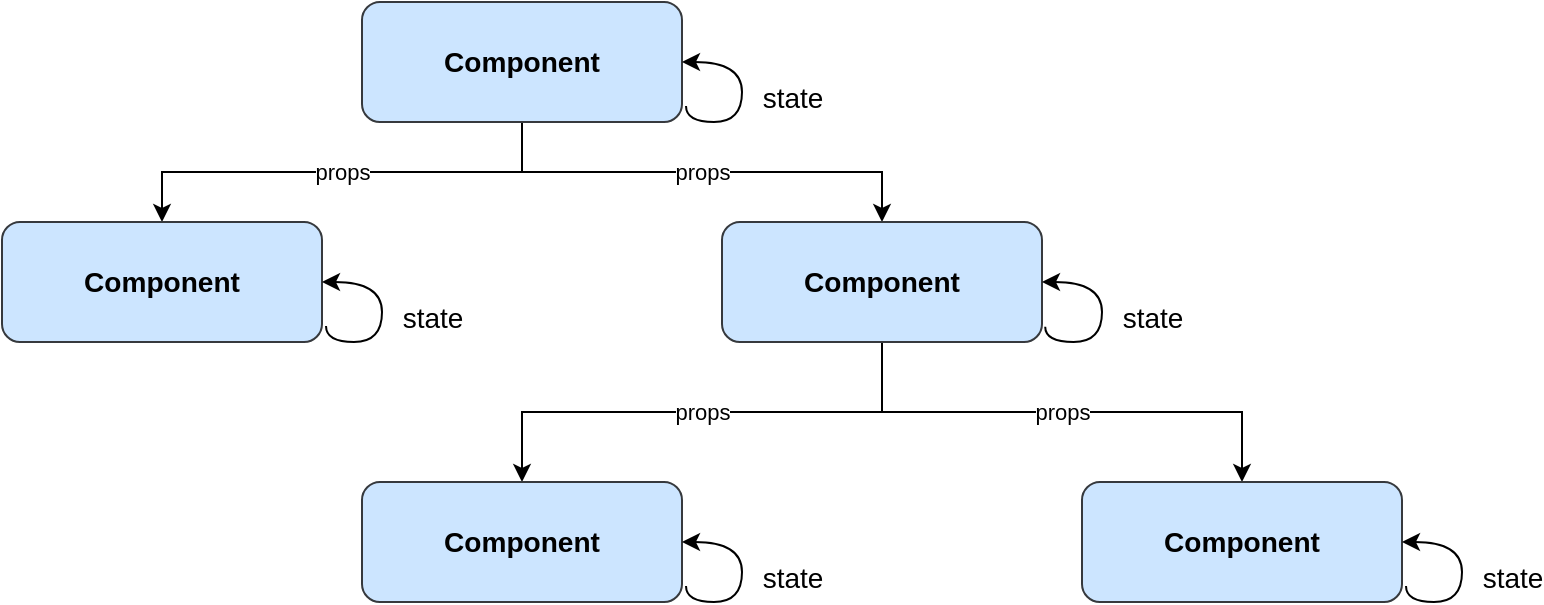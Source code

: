 <mxfile version="24.0.1" type="github">
  <diagram name="Strona-1" id="lcwn6AOx6iemLbHwWNfx">
    <mxGraphModel dx="1050" dy="522" grid="1" gridSize="10" guides="1" tooltips="1" connect="1" arrows="1" fold="1" page="1" pageScale="1" pageWidth="827" pageHeight="1169" background="none" math="0" shadow="0">
      <root>
        <mxCell id="0" />
        <mxCell id="1" parent="0" />
        <mxCell id="-R2G3Fy26ll-aLyJ9Nz2-27" value="props" style="edgeStyle=orthogonalEdgeStyle;rounded=0;orthogonalLoop=1;jettySize=auto;html=1;exitX=0.5;exitY=1;exitDx=0;exitDy=0;" edge="1" parent="1" source="-R2G3Fy26ll-aLyJ9Nz2-2" target="-R2G3Fy26ll-aLyJ9Nz2-5">
          <mxGeometry relative="1" as="geometry" />
        </mxCell>
        <mxCell id="-R2G3Fy26ll-aLyJ9Nz2-29" value="props" style="edgeStyle=orthogonalEdgeStyle;rounded=0;orthogonalLoop=1;jettySize=auto;html=1;exitX=0.5;exitY=1;exitDx=0;exitDy=0;" edge="1" parent="1" source="-R2G3Fy26ll-aLyJ9Nz2-2" target="-R2G3Fy26ll-aLyJ9Nz2-6">
          <mxGeometry relative="1" as="geometry" />
        </mxCell>
        <mxCell id="-R2G3Fy26ll-aLyJ9Nz2-2" value="&lt;h3&gt;Component&lt;/h3&gt;" style="rounded=1;whiteSpace=wrap;html=1;align=center;fillColor=#cce5ff;strokeColor=#36393d;" vertex="1" parent="1">
          <mxGeometry x="250" y="90" width="160" height="60" as="geometry" />
        </mxCell>
        <mxCell id="-R2G3Fy26ll-aLyJ9Nz2-5" value="&lt;h3&gt;Component&lt;/h3&gt;" style="rounded=1;whiteSpace=wrap;html=1;align=center;fillColor=#cce5ff;strokeColor=#36393d;" vertex="1" parent="1">
          <mxGeometry x="70" y="200" width="160" height="60" as="geometry" />
        </mxCell>
        <mxCell id="-R2G3Fy26ll-aLyJ9Nz2-33" value="props" style="edgeStyle=orthogonalEdgeStyle;rounded=0;orthogonalLoop=1;jettySize=auto;html=1;exitX=0.5;exitY=1;exitDx=0;exitDy=0;entryX=0.5;entryY=0;entryDx=0;entryDy=0;" edge="1" parent="1" source="-R2G3Fy26ll-aLyJ9Nz2-6" target="-R2G3Fy26ll-aLyJ9Nz2-8">
          <mxGeometry relative="1" as="geometry" />
        </mxCell>
        <mxCell id="-R2G3Fy26ll-aLyJ9Nz2-35" value="props" style="edgeStyle=orthogonalEdgeStyle;rounded=0;orthogonalLoop=1;jettySize=auto;html=1;exitX=0.5;exitY=1;exitDx=0;exitDy=0;entryX=0.5;entryY=0;entryDx=0;entryDy=0;" edge="1" parent="1" source="-R2G3Fy26ll-aLyJ9Nz2-6" target="-R2G3Fy26ll-aLyJ9Nz2-7">
          <mxGeometry relative="1" as="geometry" />
        </mxCell>
        <mxCell id="-R2G3Fy26ll-aLyJ9Nz2-6" value="&lt;h3&gt;Component&lt;/h3&gt;" style="rounded=1;whiteSpace=wrap;html=1;align=center;fillColor=#cce5ff;strokeColor=#36393d;" vertex="1" parent="1">
          <mxGeometry x="430" y="200" width="160" height="60" as="geometry" />
        </mxCell>
        <mxCell id="-R2G3Fy26ll-aLyJ9Nz2-7" value="&lt;h3&gt;Component&lt;/h3&gt;" style="rounded=1;whiteSpace=wrap;html=1;align=center;fillColor=#cce5ff;strokeColor=#36393d;" vertex="1" parent="1">
          <mxGeometry x="610" y="330" width="160" height="60" as="geometry" />
        </mxCell>
        <mxCell id="-R2G3Fy26ll-aLyJ9Nz2-8" value="&lt;h3&gt;Component&lt;/h3&gt;" style="rounded=1;whiteSpace=wrap;html=1;align=center;fillColor=#cce5ff;strokeColor=#36393d;" vertex="1" parent="1">
          <mxGeometry x="250" y="330" width="160" height="60" as="geometry" />
        </mxCell>
        <mxCell id="-R2G3Fy26ll-aLyJ9Nz2-19" value="state" style="endArrow=classic;rounded=0;edgeStyle=orthogonalEdgeStyle;strokeColor=default;curved=1;entryX=1;entryY=0.5;entryDx=0;entryDy=0;exitX=1.01;exitY=0.873;exitDx=0;exitDy=0;exitPerimeter=0;html=1;labelBackgroundColor=none;spacingLeft=50;fontSize=14;" edge="1" parent="1" source="-R2G3Fy26ll-aLyJ9Nz2-6" target="-R2G3Fy26ll-aLyJ9Nz2-6">
          <mxGeometry width="50" height="50" relative="1" as="geometry">
            <mxPoint x="580" y="259.5" as="sourcePoint" />
            <mxPoint x="600" y="220" as="targetPoint" />
            <Array as="points">
              <mxPoint x="592" y="260" />
              <mxPoint x="620" y="260" />
              <mxPoint x="620" y="230" />
            </Array>
          </mxGeometry>
        </mxCell>
        <mxCell id="-R2G3Fy26ll-aLyJ9Nz2-36" value="state" style="endArrow=classic;rounded=0;edgeStyle=orthogonalEdgeStyle;strokeColor=default;curved=1;entryX=1;entryY=0.5;entryDx=0;entryDy=0;exitX=1.01;exitY=0.873;exitDx=0;exitDy=0;exitPerimeter=0;html=1;labelBackgroundColor=none;spacingLeft=50;fontSize=14;" edge="1" parent="1">
          <mxGeometry width="50" height="50" relative="1" as="geometry">
            <mxPoint x="412" y="142" as="sourcePoint" />
            <mxPoint x="410" y="120" as="targetPoint" />
            <Array as="points">
              <mxPoint x="412" y="150" />
              <mxPoint x="440" y="150" />
              <mxPoint x="440" y="120" />
            </Array>
          </mxGeometry>
        </mxCell>
        <mxCell id="-R2G3Fy26ll-aLyJ9Nz2-37" value="state" style="endArrow=classic;rounded=0;edgeStyle=orthogonalEdgeStyle;strokeColor=default;curved=1;entryX=1;entryY=0.5;entryDx=0;entryDy=0;exitX=1.01;exitY=0.873;exitDx=0;exitDy=0;exitPerimeter=0;html=1;labelBackgroundColor=none;spacingLeft=50;fontSize=14;" edge="1" parent="1">
          <mxGeometry width="50" height="50" relative="1" as="geometry">
            <mxPoint x="232" y="252" as="sourcePoint" />
            <mxPoint x="230" y="230" as="targetPoint" />
            <Array as="points">
              <mxPoint x="232" y="260" />
              <mxPoint x="260" y="260" />
              <mxPoint x="260" y="230" />
            </Array>
          </mxGeometry>
        </mxCell>
        <mxCell id="-R2G3Fy26ll-aLyJ9Nz2-38" value="state" style="endArrow=classic;rounded=0;edgeStyle=orthogonalEdgeStyle;strokeColor=default;curved=1;entryX=1;entryY=0.5;entryDx=0;entryDy=0;exitX=1.01;exitY=0.873;exitDx=0;exitDy=0;exitPerimeter=0;html=1;labelBackgroundColor=none;spacingLeft=50;fontSize=14;" edge="1" parent="1">
          <mxGeometry width="50" height="50" relative="1" as="geometry">
            <mxPoint x="412" y="382" as="sourcePoint" />
            <mxPoint x="410" y="360" as="targetPoint" />
            <Array as="points">
              <mxPoint x="412" y="390" />
              <mxPoint x="440" y="390" />
              <mxPoint x="440" y="360" />
            </Array>
          </mxGeometry>
        </mxCell>
        <mxCell id="-R2G3Fy26ll-aLyJ9Nz2-39" value="state" style="endArrow=classic;rounded=0;edgeStyle=orthogonalEdgeStyle;strokeColor=default;curved=1;entryX=1;entryY=0.5;entryDx=0;entryDy=0;exitX=1.01;exitY=0.873;exitDx=0;exitDy=0;exitPerimeter=0;html=1;labelBackgroundColor=none;spacingLeft=50;fontSize=14;" edge="1" parent="1">
          <mxGeometry width="50" height="50" relative="1" as="geometry">
            <mxPoint x="772" y="382" as="sourcePoint" />
            <mxPoint x="770" y="360" as="targetPoint" />
            <Array as="points">
              <mxPoint x="772" y="390" />
              <mxPoint x="800" y="390" />
              <mxPoint x="800" y="360" />
            </Array>
          </mxGeometry>
        </mxCell>
      </root>
    </mxGraphModel>
  </diagram>
</mxfile>
